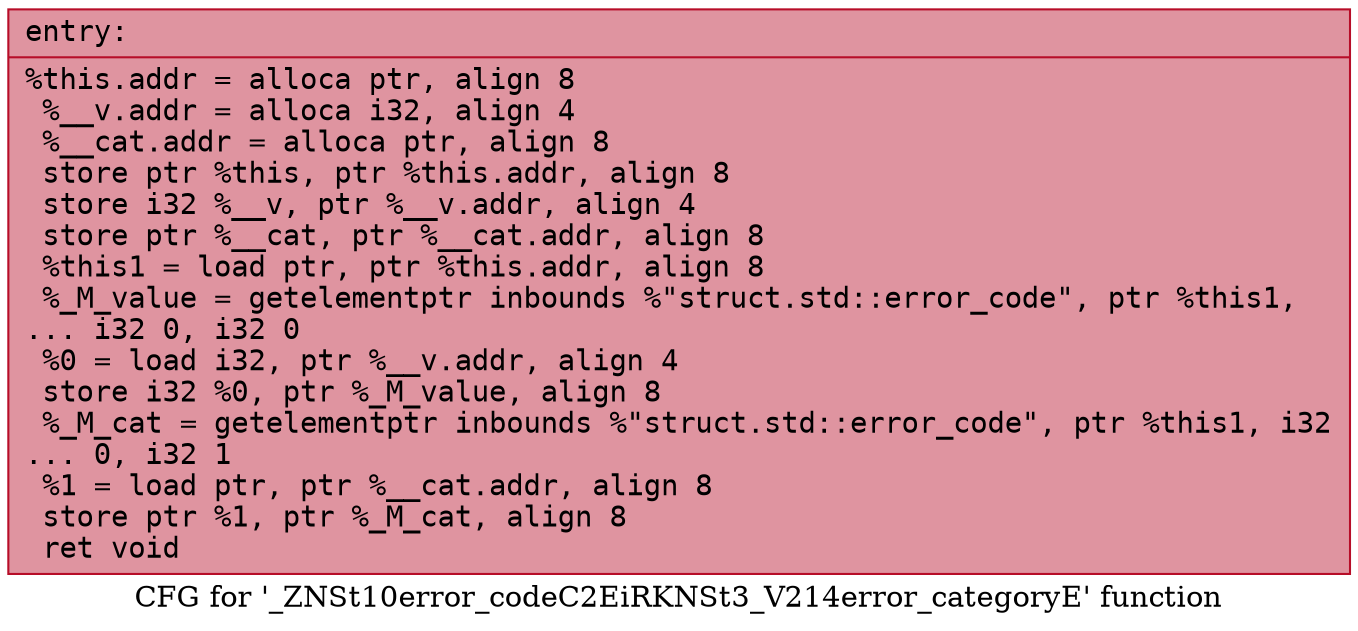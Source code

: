 digraph "CFG for '_ZNSt10error_codeC2EiRKNSt3_V214error_categoryE' function" {
	label="CFG for '_ZNSt10error_codeC2EiRKNSt3_V214error_categoryE' function";

	Node0x55957a4b4440 [shape=record,color="#b70d28ff", style=filled, fillcolor="#b70d2870" fontname="Courier",label="{entry:\l|  %this.addr = alloca ptr, align 8\l  %__v.addr = alloca i32, align 4\l  %__cat.addr = alloca ptr, align 8\l  store ptr %this, ptr %this.addr, align 8\l  store i32 %__v, ptr %__v.addr, align 4\l  store ptr %__cat, ptr %__cat.addr, align 8\l  %this1 = load ptr, ptr %this.addr, align 8\l  %_M_value = getelementptr inbounds %\"struct.std::error_code\", ptr %this1,\l... i32 0, i32 0\l  %0 = load i32, ptr %__v.addr, align 4\l  store i32 %0, ptr %_M_value, align 8\l  %_M_cat = getelementptr inbounds %\"struct.std::error_code\", ptr %this1, i32\l... 0, i32 1\l  %1 = load ptr, ptr %__cat.addr, align 8\l  store ptr %1, ptr %_M_cat, align 8\l  ret void\l}"];
}
